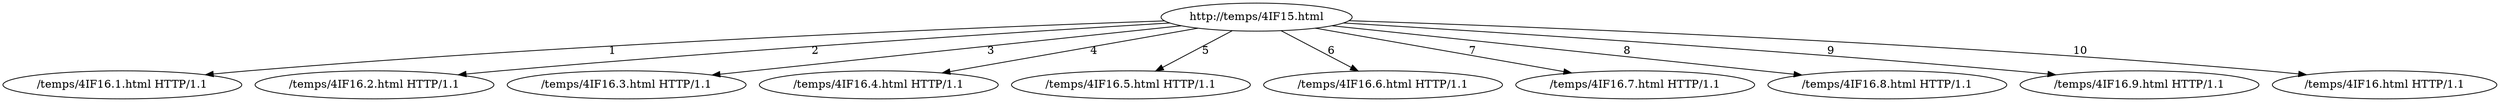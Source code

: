 digraph {
Node0 [label="/temps/4IF16.1.html HTTP/1.1"];
Node1 [label="http://temps/4IF15.html"];
Node2 [label="/temps/4IF16.2.html HTTP/1.1"];
Node3 [label="/temps/4IF16.3.html HTTP/1.1"];
Node4 [label="/temps/4IF16.4.html HTTP/1.1"];
Node5 [label="/temps/4IF16.5.html HTTP/1.1"];
Node6 [label="/temps/4IF16.6.html HTTP/1.1"];
Node7 [label="/temps/4IF16.7.html HTTP/1.1"];
Node8 [label="/temps/4IF16.8.html HTTP/1.1"];
Node9 [label="/temps/4IF16.9.html HTTP/1.1"];
Node10 [label="/temps/4IF16.html HTTP/1.1"];
Node1 -> Node0 [label="1"];
Node1 -> Node2 [label="2"];
Node1 -> Node3 [label="3"];
Node1 -> Node4 [label="4"];
Node1 -> Node5 [label="5"];
Node1 -> Node6 [label="6"];
Node1 -> Node7 [label="7"];
Node1 -> Node8 [label="8"];
Node1 -> Node9 [label="9"];
Node1 -> Node10 [label="10"];
}


